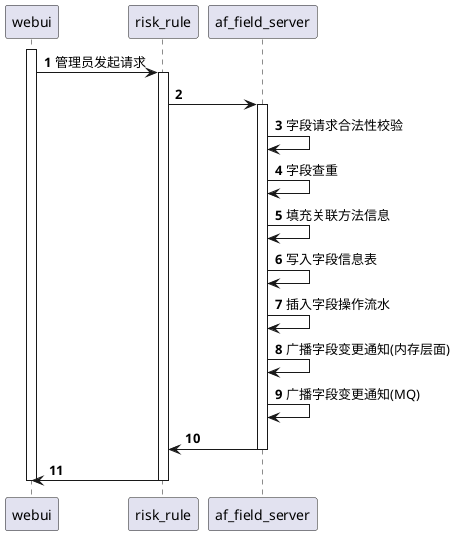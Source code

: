 @startuml
'https://plantuml.com/sequence-diagram

autonumber

activate webui
webui -> risk_rule :管理员发起请求
activate risk_rule
risk_rule -> af_field_server :
activate af_field_server
af_field_server->af_field_server:字段请求合法性校验
af_field_server->af_field_server:字段查重
af_field_server->af_field_server:填充关联方法信息
af_field_server->af_field_server:写入字段信息表
af_field_server->af_field_server:插入字段操作流水
af_field_server->af_field_server:广播字段变更通知(内存层面)
af_field_server->af_field_server:广播字段变更通知(MQ)
af_field_server->risk_rule:
deactivate af_field_server
risk_rule -> webui :
deactivate risk_rule
deactivate webui
@enduml